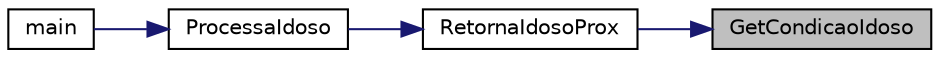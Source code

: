 digraph "GetCondicaoIdoso"
{
 // LATEX_PDF_SIZE
  edge [fontname="Helvetica",fontsize="10",labelfontname="Helvetica",labelfontsize="10"];
  node [fontname="Helvetica",fontsize="10",shape=record];
  rankdir="RL";
  Node1 [label="GetCondicaoIdoso",height=0.2,width=0.4,color="black", fillcolor="grey75", style="filled", fontcolor="black",tooltip="Retorna a condicao atual do idoso, respeitando a seguinte tabela -2 = Bem morto -1 = A informar,..."];
  Node1 -> Node2 [dir="back",color="midnightblue",fontsize="10",style="solid"];
  Node2 [label="RetornaIdosoProx",height=0.2,width=0.4,color="black", fillcolor="white", style="filled",URL="$lista_idoso_8h.html#afa97c09900abce26facf342d0a824599",tooltip="Retorna o Idoso mais proximo do ponto de referencia entre os presentes na lista."];
  Node2 -> Node3 [dir="back",color="midnightblue",fontsize="10",style="solid"];
  Node3 [label="ProcessaIdoso",height=0.2,width=0.4,color="black", fillcolor="white", style="filled",URL="$idoso_8h.html#a88452684585a131cdad194e145456e67",tooltip="Dadas as informacoes atualizadas do idoso, essa funcao eh responsavel por processar as informacoes ob..."];
  Node3 -> Node4 [dir="back",color="midnightblue",fontsize="10",style="solid"];
  Node4 [label="main",height=0.2,width=0.4,color="black", fillcolor="white", style="filled",URL="$cliente_8c.html#a0ddf1224851353fc92bfbff6f499fa97",tooltip=" "];
}
